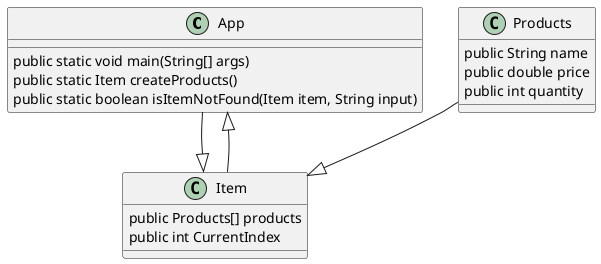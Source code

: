 @startuml
'https://plantuml.com/sequence-diagram

class App
{
    public static void main(String[] args)
    public static Item createProducts()
    public static boolean isItemNotFound(Item item, String input)
}

class Item
{
    public Products[] products
    public int CurrentIndex
}

class Products
{
    public String name
    public double price
    public int quantity
}

App --|> Item
Item --|> App
Products --|> Item

@enduml